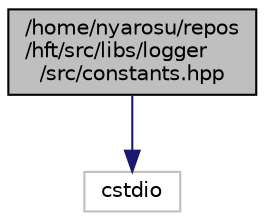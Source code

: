 digraph "/home/nyarosu/repos/hft/src/libs/logger/src/constants.hpp"
{
 // LATEX_PDF_SIZE
  edge [fontname="Helvetica",fontsize="10",labelfontname="Helvetica",labelfontsize="10"];
  node [fontname="Helvetica",fontsize="10",shape=record];
  Node1 [label="/home/nyarosu/repos\l/hft/src/libs/logger\l/src/constants.hpp",height=0.2,width=0.4,color="black", fillcolor="grey75", style="filled", fontcolor="black",tooltip="Constants useful for logging."];
  Node1 -> Node2 [color="midnightblue",fontsize="10",style="solid"];
  Node2 [label="cstdio",height=0.2,width=0.4,color="grey75", fillcolor="white", style="filled",tooltip=" "];
}
